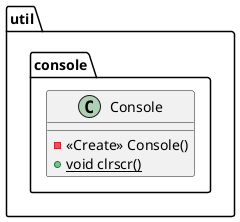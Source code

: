 @startuml inline_umlgraph_4.svg
class util.console.Console {
- <<Create>> Console()
+ {static} void clrscr()
}
@enduml
@startuml inline_umlgraph_5.svg
class util.console.Input {
- <<Create>> Input()
+ {static} String readLine(String,Object)
+ {static} String readPassword()
  }
  class util.console.Output {
- <<Create>> Output()
+ {static} void printLine(String,Object)
+ {static} void printnlLine(String,Object)
+ {static} void printNotValid()
+ {static} void printIsPresent(String)
  }
  class util.console.Console {
- <<Create>> Console()
+ {static} void clrscr()
  }
@enduml
